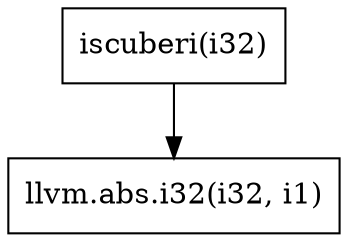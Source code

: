 digraph CallGraph {
    // Nodes
    node [shape=box];
    iscuberi [label="iscuberi(i32)"];
    llvm_abs [label="llvm.abs.i32(i32, i1)"];

    // Edges
    iscuberi -> llvm_abs;
}
